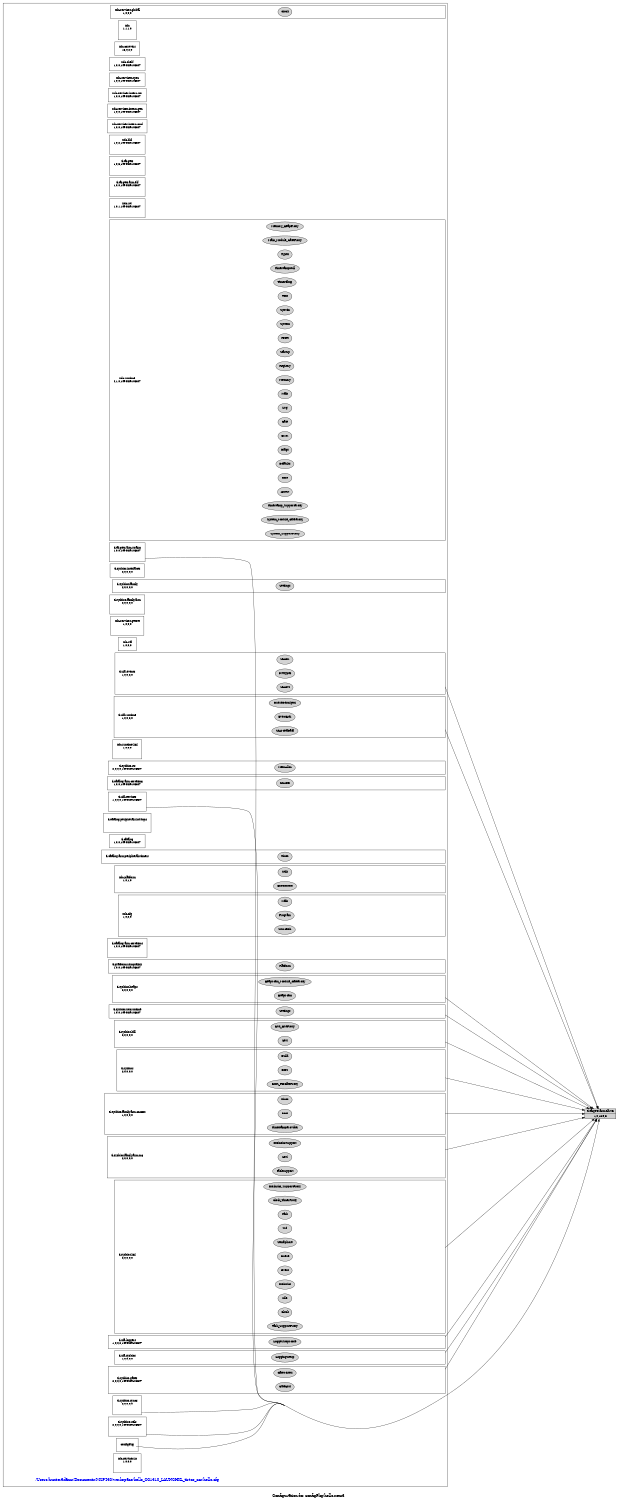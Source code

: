 digraph configuration {
    size="7.5,10";
    rankdir=LR;
    ranksep=".50 equally";
    concentrate=true;
    compound=true;
    label="\nConfiguration for configPkg/hello.xem3"
  node [font=Helvetica, fontsize=14, fontcolor=black];  subgraph cluster0 {label=""; __cfg [label="/Users/hunteradams/Documents/MSP430/workspace/hello_CC1310_LAUNCHXL_tirtos_ccs/hello.cfg", color=white, fontcolor=blue];
    node [font=Helvetica, fontsize=10];    subgraph cluster1 {
        label="";
        xdc_services_global__top [shape=box,label="xdc.services.global\n1,0,0,0", color=white];
        xdc_services_global__bot [shape=point,label="", style=invis];
        xdc_services_global_Clock [style=filled,fillcolor=lightgray, label="Clock"];
        xdc_services_global__top -> xdc_services_global_Clock[style=invis];
        xdc_services_global_Clock -> xdc_services_global__bot[style=invis];
    }
    subgraph cluster2 {
        label="";
        xdc__top [shape=box,label="xdc\n1,1,1,0", color=white];
        xdc__bot [shape=point,label="", style=invis];
    }
    subgraph cluster3 {
        label="";
        xdc_corevers__top [shape=box,label="xdc.corevers\n16,0,2,0", color=white];
    }
    subgraph cluster4 {
        label="";
        xdc_shelf__top [shape=box,label="xdc.shelf\n1,0,0,1494429108347", color=white];
    }
    subgraph cluster5 {
        label="";
        xdc_services_spec__top [shape=box,label="xdc.services.spec\n1,0,0,1494429108347", color=white];
    }
    subgraph cluster6 {
        label="";
        xdc_services_intern_xsr__top [shape=box,label="xdc.services.intern.xsr\n1,0,0,1494429108347", color=white];
    }
    subgraph cluster7 {
        label="";
        xdc_services_intern_gen__top [shape=box,label="xdc.services.intern.gen\n1,0,0,1494429108347", color=white];
    }
    subgraph cluster8 {
        label="";
        xdc_services_intern_cmd__top [shape=box,label="xdc.services.intern.cmd\n1,0,0,1494429108347", color=white];
    }
    subgraph cluster9 {
        label="";
        xdc_bld__top [shape=box,label="xdc.bld\n1,0,2,1494429108347", color=white];
        xdc_bld__bot [shape=point,label="", style=invis];
    }
    subgraph cluster10 {
        label="";
        ti_targets__top [shape=box,label="ti.targets\n1,0,3,1494429108347", color=white];
        ti_targets__bot [shape=point,label="", style=invis];
    }
    subgraph cluster11 {
        label="";
        ti_targets_arm_elf__top [shape=box,label="ti.targets.arm.elf\n1,0,0,1494429108347", color=white];
        ti_targets_arm_elf__bot [shape=point,label="", style=invis];
    }
    subgraph cluster12 {
        label="";
        xdc_rov__top [shape=box,label="xdc.rov\n1,0,1,1494429108347", color=white];
        xdc_rov__bot [shape=point,label="", style=invis];
    }
    subgraph cluster13 {
        label="";
        xdc_runtime__top [shape=box,label="xdc.runtime\n2,1,0,1494429108347", color=white];
        xdc_runtime__bot [shape=point,label="", style=invis];
        xdc_runtime_Assert [style=filled,fillcolor=lightgray, label="Assert"];
        xdc_runtime__top -> xdc_runtime_Assert[style=invis];
        xdc_runtime_Assert -> xdc_runtime__bot[style=invis];
        xdc_runtime_Core [style=filled,fillcolor=lightgray, label="Core"];
        xdc_runtime__top -> xdc_runtime_Core[style=invis];
        xdc_runtime_Core -> xdc_runtime__bot[style=invis];
        xdc_runtime_Defaults [style=filled,fillcolor=lightgray, label="Defaults"];
        xdc_runtime__top -> xdc_runtime_Defaults[style=invis];
        xdc_runtime_Defaults -> xdc_runtime__bot[style=invis];
        xdc_runtime_Diags [style=filled,fillcolor=lightgray, label="Diags"];
        xdc_runtime__top -> xdc_runtime_Diags[style=invis];
        xdc_runtime_Diags -> xdc_runtime__bot[style=invis];
        xdc_runtime_Error [style=filled,fillcolor=lightgray, label="Error"];
        xdc_runtime__top -> xdc_runtime_Error[style=invis];
        xdc_runtime_Error -> xdc_runtime__bot[style=invis];
        xdc_runtime_Gate [style=filled,fillcolor=lightgray, label="Gate"];
        xdc_runtime__top -> xdc_runtime_Gate[style=invis];
        xdc_runtime_Gate -> xdc_runtime__bot[style=invis];
        xdc_runtime_Log [style=filled,fillcolor=lightgray, label="Log"];
        xdc_runtime__top -> xdc_runtime_Log[style=invis];
        xdc_runtime_Log -> xdc_runtime__bot[style=invis];
        xdc_runtime_Main [style=filled,fillcolor=lightgray, label="Main"];
        xdc_runtime__top -> xdc_runtime_Main[style=invis];
        xdc_runtime_Main -> xdc_runtime__bot[style=invis];
        xdc_runtime_Memory [style=filled,fillcolor=lightgray, label="Memory"];
        xdc_runtime__top -> xdc_runtime_Memory[style=invis];
        xdc_runtime_Memory -> xdc_runtime__bot[style=invis];
        xdc_runtime_Registry [style=filled,fillcolor=lightgray, label="Registry"];
        xdc_runtime__top -> xdc_runtime_Registry[style=invis];
        xdc_runtime_Registry -> xdc_runtime__bot[style=invis];
        xdc_runtime_Startup [style=filled,fillcolor=lightgray, label="Startup"];
        xdc_runtime__top -> xdc_runtime_Startup[style=invis];
        xdc_runtime_Startup -> xdc_runtime__bot[style=invis];
        xdc_runtime_Reset [style=filled,fillcolor=lightgray, label="Reset"];
        xdc_runtime__top -> xdc_runtime_Reset[style=invis];
        xdc_runtime_Reset -> xdc_runtime__bot[style=invis];
        xdc_runtime_System [style=filled,fillcolor=lightgray, label="System"];
        xdc_runtime__top -> xdc_runtime_System[style=invis];
        xdc_runtime_System -> xdc_runtime__bot[style=invis];
        xdc_runtime_SysMin [style=filled,fillcolor=lightgray, label="SysMin"];
        xdc_runtime__top -> xdc_runtime_SysMin[style=invis];
        xdc_runtime_SysMin -> xdc_runtime__bot[style=invis];
        xdc_runtime_Text [style=filled,fillcolor=lightgray, label="Text"];
        xdc_runtime__top -> xdc_runtime_Text[style=invis];
        xdc_runtime_Text -> xdc_runtime__bot[style=invis];
        xdc_runtime_Timestamp [style=filled,fillcolor=lightgray, label="Timestamp"];
        xdc_runtime__top -> xdc_runtime_Timestamp[style=invis];
        xdc_runtime_Timestamp -> xdc_runtime__bot[style=invis];
        xdc_runtime_TimestampNull [style=filled,fillcolor=lightgray, label="TimestampNull"];
        xdc_runtime__top -> xdc_runtime_TimestampNull[style=invis];
        xdc_runtime_TimestampNull -> xdc_runtime__bot[style=invis];
        xdc_runtime_Types [style=filled,fillcolor=lightgray, label="Types"];
        xdc_runtime__top -> xdc_runtime_Types[style=invis];
        xdc_runtime_Types -> xdc_runtime__bot[style=invis];
        xdc_runtime_Main_Module_GateProxy [style=filled,fillcolor=lightgray, label="Main_Module_GateProxy"];
        xdc_runtime__top -> xdc_runtime_Main_Module_GateProxy[style=invis];
        xdc_runtime_Main_Module_GateProxy -> xdc_runtime__bot[style=invis];
        xdc_runtime_Memory_HeapProxy [style=filled,fillcolor=lightgray, label="Memory_HeapProxy"];
        xdc_runtime__top -> xdc_runtime_Memory_HeapProxy[style=invis];
        xdc_runtime_Memory_HeapProxy -> xdc_runtime__bot[style=invis];
        xdc_runtime_System_SupportProxy [style=filled,fillcolor=lightgray, label="System_SupportProxy"];
        xdc_runtime__top -> xdc_runtime_System_SupportProxy[style=invis];
        xdc_runtime_System_SupportProxy -> xdc_runtime__bot[style=invis];
        xdc_runtime_System_Module_GateProxy [style=filled,fillcolor=lightgray, label="System_Module_GateProxy"];
        xdc_runtime__top -> xdc_runtime_System_Module_GateProxy[style=invis];
        xdc_runtime_System_Module_GateProxy -> xdc_runtime__bot[style=invis];
        xdc_runtime_Timestamp_SupportProxy [style=filled,fillcolor=lightgray, label="Timestamp_SupportProxy"];
        xdc_runtime__top -> xdc_runtime_Timestamp_SupportProxy[style=invis];
        xdc_runtime_Timestamp_SupportProxy -> xdc_runtime__bot[style=invis];
    }
    subgraph cluster14 {
        label="";
        ti_targets_arm_rtsarm__top [shape=box,label="ti.targets.arm.rtsarm\n1,0,0,1494429108347", color=white];
        ti_targets_arm_rtsarm__bot [shape=point,label="", style=invis];
    }
    subgraph cluster15 {
        label="";
        ti_sysbios_interfaces__top [shape=box,label="ti.sysbios.interfaces\n2,0,0,0,0", color=white];
    }
    subgraph cluster16 {
        label="";
        ti_sysbios_family__top [shape=box,label="ti.sysbios.family\n2,0,0,0,0", color=white];
        ti_sysbios_family__bot [shape=point,label="", style=invis];
        ti_sysbios_family_Settings [style=filled,fillcolor=lightgray, label="Settings"];
        ti_sysbios_family__top -> ti_sysbios_family_Settings[style=invis];
        ti_sysbios_family_Settings -> ti_sysbios_family__bot[style=invis];
    }
    subgraph cluster17 {
        label="";
        ti_sysbios_family_arm__top [shape=box,label="ti.sysbios.family.arm\n2,0,0,0,0", color=white];
        ti_sysbios_family_arm__bot [shape=point,label="", style=invis];
    }
    subgraph cluster18 {
        label="";
        xdc_services_getset__top [shape=box,label="xdc.services.getset\n1,0,0,0", color=white];
        xdc_services_getset__bot [shape=point,label="", style=invis];
    }
    subgraph cluster19 {
        label="";
        xdc_rta__top [shape=box,label="xdc.rta\n1,0,0,0", color=white];
    }
    subgraph cluster20 {
        label="";
        ti_uia_events__top [shape=box,label="ti.uia.events\n1,0,0,2,0", color=white];
        ti_uia_events__bot [shape=point,label="", style=invis];
        ti_uia_events_DvtTypes [style=filled,fillcolor=lightgray, label="DvtTypes"];
        ti_uia_events__top -> ti_uia_events_DvtTypes[style=invis];
        ti_uia_events_DvtTypes -> ti_uia_events__bot[style=invis];
        ti_uia_events_UIAErr [style=filled,fillcolor=lightgray, label="UIAErr"];
        ti_uia_events__top -> ti_uia_events_UIAErr[style=invis];
        ti_uia_events_UIAErr -> ti_uia_events__bot[style=invis];
        ti_uia_events_UIAEvt [style=filled,fillcolor=lightgray, label="UIAEvt"];
        ti_uia_events__top -> ti_uia_events_UIAEvt[style=invis];
        ti_uia_events_UIAEvt -> ti_uia_events__bot[style=invis];
    }
    subgraph cluster21 {
        label="";
        ti_uia_runtime__top [shape=box,label="ti.uia.runtime\n1,0,0,2,0", color=white];
        ti_uia_runtime__bot [shape=point,label="", style=invis];
        ti_uia_runtime_EventHdr [style=filled,fillcolor=lightgray, label="EventHdr"];
        ti_uia_runtime__top -> ti_uia_runtime_EventHdr[style=invis];
        ti_uia_runtime_EventHdr -> ti_uia_runtime__bot[style=invis];
        ti_uia_runtime_QueueDescriptor [style=filled,fillcolor=lightgray, label="QueueDescriptor"];
        ti_uia_runtime__top -> ti_uia_runtime_QueueDescriptor[style=invis];
        ti_uia_runtime_QueueDescriptor -> ti_uia_runtime__bot[style=invis];
        ti_uia_runtime_UIAMetaData [style=filled,fillcolor=lightgray, label="UIAMetaData"];
        ti_uia_runtime__top -> ti_uia_runtime_UIAMetaData[style=invis];
        ti_uia_runtime_UIAMetaData -> ti_uia_runtime__bot[style=invis];
    }
    subgraph cluster22 {
        label="";
        xdc_runtime_knl__top [shape=box,label="xdc.runtime.knl\n1,0,0,0", color=white];
        xdc_runtime_knl__bot [shape=point,label="", style=invis];
    }
    subgraph cluster23 {
        label="";
        ti_sysbios_rts__top [shape=box,label="ti.sysbios.rts\n2,0,0,0,1494429108347", color=white];
        ti_sysbios_rts__bot [shape=point,label="", style=invis];
        ti_sysbios_rts_MemAlloc [style=filled,fillcolor=lightgray, label="MemAlloc"];
        ti_sysbios_rts__top -> ti_sysbios_rts_MemAlloc[style=invis];
        ti_sysbios_rts_MemAlloc -> ti_sysbios_rts__bot[style=invis];
    }
    subgraph cluster24 {
        label="";
        ti_uia_services__top [shape=box,label="ti.uia.services\n1,0,0,0,1494429108347", color=white];
        ti_uia_services__bot [shape=point,label="", style=invis];
    }
    subgraph cluster25 {
        label="";
        ti_catalog_arm_cortexm3__top [shape=box,label="ti.catalog.arm.cortexm3\n1,0,0,1494429108347", color=white];
        ti_catalog_arm_cortexm3__bot [shape=point,label="", style=invis];
        ti_catalog_arm_cortexm3_CC13xx [style=filled,fillcolor=lightgray, label="CC13xx"];
        ti_catalog_arm_cortexm3__top -> ti_catalog_arm_cortexm3_CC13xx[style=invis];
        ti_catalog_arm_cortexm3_CC13xx -> ti_catalog_arm_cortexm3__bot[style=invis];
    }
    subgraph cluster26 {
        label="";
        ti_catalog_peripherals_hdvicp2__top [shape=box,label="ti.catalog.peripherals.hdvicp2\n", color=white];
        ti_catalog_peripherals_hdvicp2__bot [shape=point,label="", style=invis];
    }
    subgraph cluster27 {
        label="";
        ti_catalog__top [shape=box,label="ti.catalog\n1,0,0,1494429108347", color=white];
    }
    subgraph cluster28 {
        label="";
        ti_catalog_arm_peripherals_timers__top [shape=box,label="ti.catalog.arm.peripherals.timers\n", color=white];
        ti_catalog_arm_peripherals_timers__bot [shape=point,label="", style=invis];
        ti_catalog_arm_peripherals_timers_Timer [style=filled,fillcolor=lightgray, label="Timer"];
        ti_catalog_arm_peripherals_timers__top -> ti_catalog_arm_peripherals_timers_Timer[style=invis];
        ti_catalog_arm_peripherals_timers_Timer -> ti_catalog_arm_peripherals_timers__bot[style=invis];
    }
    subgraph cluster29 {
        label="";
        xdc_platform__top [shape=box,label="xdc.platform\n1,0,1,0", color=white];
        xdc_platform__bot [shape=point,label="", style=invis];
        xdc_platform_ExeContext [style=filled,fillcolor=lightgray, label="ExeContext"];
        xdc_platform__top -> xdc_platform_ExeContext[style=invis];
        xdc_platform_ExeContext -> xdc_platform__bot[style=invis];
        xdc_platform_Utils [style=filled,fillcolor=lightgray, label="Utils"];
        xdc_platform__top -> xdc_platform_Utils[style=invis];
        xdc_platform_Utils -> xdc_platform__bot[style=invis];
    }
    subgraph cluster30 {
        label="";
        xdc_cfg__top [shape=box,label="xdc.cfg\n1,0,2,0", color=white];
        xdc_cfg__bot [shape=point,label="", style=invis];
        xdc_cfg_Program [style=filled,fillcolor=lightgray, label="Program"];
        xdc_cfg__top -> xdc_cfg_Program[style=invis];
        xdc_cfg_Program -> xdc_cfg__bot[style=invis];
        xdc_cfg_Main [style=filled,fillcolor=lightgray, label="Main"];
        xdc_cfg__top -> xdc_cfg_Main[style=invis];
        xdc_cfg_Main -> xdc_cfg__bot[style=invis];
        xdc_cfg_SourceDir [style=filled,fillcolor=lightgray, label="SourceDir"];
        xdc_cfg__top -> xdc_cfg_SourceDir[style=invis];
        xdc_cfg_SourceDir -> xdc_cfg__bot[style=invis];
    }
    subgraph cluster31 {
        label="";
        ti_catalog_arm_cortexm4__top [shape=box,label="ti.catalog.arm.cortexm4\n1,0,0,1494429108347", color=white];
        ti_catalog_arm_cortexm4__bot [shape=point,label="", style=invis];
    }
    subgraph cluster32 {
        label="";
        ti_platforms_simplelink__top [shape=box,label="ti.platforms.simplelink\n1,0,0,1494429108347", color=white];
        ti_platforms_simplelink__bot [shape=point,label="", style=invis];
        ti_platforms_simplelink_Platform [style=filled,fillcolor=lightgray, label="Platform"];
        ti_platforms_simplelink__top -> ti_platforms_simplelink_Platform[style=invis];
        ti_platforms_simplelink_Platform -> ti_platforms_simplelink__bot[style=invis];
    }
    subgraph cluster33 {
        label="";
        ti_sysbios_hal__top [shape=box,label="ti.sysbios.hal\n2,0,0,0,0", color=white];
        ti_sysbios_hal__bot [shape=point,label="", style=invis];
        ti_sysbios_hal_Hwi [style=filled,fillcolor=lightgray, label="Hwi"];
        ti_sysbios_hal__top -> ti_sysbios_hal_Hwi[style=invis];
        ti_sysbios_hal_Hwi -> ti_sysbios_hal__bot[style=invis];
        ti_sysbios_hal_Hwi_HwiProxy [style=filled,fillcolor=lightgray, label="Hwi_HwiProxy"];
        ti_sysbios_hal__top -> ti_sysbios_hal_Hwi_HwiProxy[style=invis];
        ti_sysbios_hal_Hwi_HwiProxy -> ti_sysbios_hal__bot[style=invis];
    }
    subgraph cluster34 {
        label="";
        ti_sysbios__top [shape=box,label="ti.sysbios\n2,0,0,0,0", color=white];
        ti_sysbios__bot [shape=point,label="", style=invis];
        ti_sysbios_BIOS [style=filled,fillcolor=lightgray, label="BIOS"];
        ti_sysbios__top -> ti_sysbios_BIOS[style=invis];
        ti_sysbios_BIOS -> ti_sysbios__bot[style=invis];
        ti_sysbios_Build [style=filled,fillcolor=lightgray, label="Build"];
        ti_sysbios__top -> ti_sysbios_Build[style=invis];
        ti_sysbios_Build -> ti_sysbios__bot[style=invis];
        ti_sysbios_BIOS_RtsGateProxy [style=filled,fillcolor=lightgray, label="BIOS_RtsGateProxy"];
        ti_sysbios__top -> ti_sysbios_BIOS_RtsGateProxy[style=invis];
        ti_sysbios_BIOS_RtsGateProxy -> ti_sysbios__bot[style=invis];
    }
    subgraph cluster35 {
        label="";
        ti_sysbios_family_arm_cc26xx__top [shape=box,label="ti.sysbios.family.arm.cc26xx\n1,0,0,0,0", color=white];
        ti_sysbios_family_arm_cc26xx__bot [shape=point,label="", style=invis];
        ti_sysbios_family_arm_cc26xx_Boot [style=filled,fillcolor=lightgray, label="Boot"];
        ti_sysbios_family_arm_cc26xx__top -> ti_sysbios_family_arm_cc26xx_Boot[style=invis];
        ti_sysbios_family_arm_cc26xx_Boot -> ti_sysbios_family_arm_cc26xx__bot[style=invis];
        ti_sysbios_family_arm_cc26xx_Timer [style=filled,fillcolor=lightgray, label="Timer"];
        ti_sysbios_family_arm_cc26xx__top -> ti_sysbios_family_arm_cc26xx_Timer[style=invis];
        ti_sysbios_family_arm_cc26xx_Timer -> ti_sysbios_family_arm_cc26xx__bot[style=invis];
        ti_sysbios_family_arm_cc26xx_TimestampProvider [style=filled,fillcolor=lightgray, label="TimestampProvider"];
        ti_sysbios_family_arm_cc26xx__top -> ti_sysbios_family_arm_cc26xx_TimestampProvider[style=invis];
        ti_sysbios_family_arm_cc26xx_TimestampProvider -> ti_sysbios_family_arm_cc26xx__bot[style=invis];
    }
    subgraph cluster36 {
        label="";
        ti_sysbios_family_arm_m3__top [shape=box,label="ti.sysbios.family.arm.m3\n2,0,0,0,0", color=white];
        ti_sysbios_family_arm_m3__bot [shape=point,label="", style=invis];
        ti_sysbios_family_arm_m3_Hwi [style=filled,fillcolor=lightgray, label="Hwi"];
        ti_sysbios_family_arm_m3__top -> ti_sysbios_family_arm_m3_Hwi[style=invis];
        ti_sysbios_family_arm_m3_Hwi -> ti_sysbios_family_arm_m3__bot[style=invis];
        ti_sysbios_family_arm_m3_IntrinsicsSupport [style=filled,fillcolor=lightgray, label="IntrinsicsSupport"];
        ti_sysbios_family_arm_m3__top -> ti_sysbios_family_arm_m3_IntrinsicsSupport[style=invis];
        ti_sysbios_family_arm_m3_IntrinsicsSupport -> ti_sysbios_family_arm_m3__bot[style=invis];
        ti_sysbios_family_arm_m3_TaskSupport [style=filled,fillcolor=lightgray, label="TaskSupport"];
        ti_sysbios_family_arm_m3__top -> ti_sysbios_family_arm_m3_TaskSupport[style=invis];
        ti_sysbios_family_arm_m3_TaskSupport -> ti_sysbios_family_arm_m3__bot[style=invis];
    }
    subgraph cluster37 {
        label="";
        ti_sysbios_knl__top [shape=box,label="ti.sysbios.knl\n2,0,0,0,0", color=white];
        ti_sysbios_knl__bot [shape=point,label="", style=invis];
        ti_sysbios_knl_Clock [style=filled,fillcolor=lightgray, label="Clock"];
        ti_sysbios_knl__top -> ti_sysbios_knl_Clock[style=invis];
        ti_sysbios_knl_Clock -> ti_sysbios_knl__bot[style=invis];
        ti_sysbios_knl_Idle [style=filled,fillcolor=lightgray, label="Idle"];
        ti_sysbios_knl__top -> ti_sysbios_knl_Idle[style=invis];
        ti_sysbios_knl_Idle -> ti_sysbios_knl__bot[style=invis];
        ti_sysbios_knl_Intrinsics [style=filled,fillcolor=lightgray, label="Intrinsics"];
        ti_sysbios_knl__top -> ti_sysbios_knl_Intrinsics[style=invis];
        ti_sysbios_knl_Intrinsics -> ti_sysbios_knl__bot[style=invis];
        ti_sysbios_knl_Event [style=filled,fillcolor=lightgray, label="Event"];
        ti_sysbios_knl__top -> ti_sysbios_knl_Event[style=invis];
        ti_sysbios_knl_Event -> ti_sysbios_knl__bot[style=invis];
        ti_sysbios_knl_Queue [style=filled,fillcolor=lightgray, label="Queue"];
        ti_sysbios_knl__top -> ti_sysbios_knl_Queue[style=invis];
        ti_sysbios_knl_Queue -> ti_sysbios_knl__bot[style=invis];
        ti_sysbios_knl_Semaphore [style=filled,fillcolor=lightgray, label="Semaphore"];
        ti_sysbios_knl__top -> ti_sysbios_knl_Semaphore[style=invis];
        ti_sysbios_knl_Semaphore -> ti_sysbios_knl__bot[style=invis];
        ti_sysbios_knl_Swi [style=filled,fillcolor=lightgray, label="Swi"];
        ti_sysbios_knl__top -> ti_sysbios_knl_Swi[style=invis];
        ti_sysbios_knl_Swi -> ti_sysbios_knl__bot[style=invis];
        ti_sysbios_knl_Task [style=filled,fillcolor=lightgray, label="Task"];
        ti_sysbios_knl__top -> ti_sysbios_knl_Task[style=invis];
        ti_sysbios_knl_Task -> ti_sysbios_knl__bot[style=invis];
        ti_sysbios_knl_Clock_TimerProxy [style=filled,fillcolor=lightgray, label="Clock_TimerProxy"];
        ti_sysbios_knl__top -> ti_sysbios_knl_Clock_TimerProxy[style=invis];
        ti_sysbios_knl_Clock_TimerProxy -> ti_sysbios_knl__bot[style=invis];
        ti_sysbios_knl_Intrinsics_SupportProxy [style=filled,fillcolor=lightgray, label="Intrinsics_SupportProxy"];
        ti_sysbios_knl__top -> ti_sysbios_knl_Intrinsics_SupportProxy[style=invis];
        ti_sysbios_knl_Intrinsics_SupportProxy -> ti_sysbios_knl__bot[style=invis];
        ti_sysbios_knl_Task_SupportProxy [style=filled,fillcolor=lightgray, label="Task_SupportProxy"];
        ti_sysbios_knl__top -> ti_sysbios_knl_Task_SupportProxy[style=invis];
        ti_sysbios_knl_Task_SupportProxy -> ti_sysbios_knl__bot[style=invis];
    }
    subgraph cluster38 {
        label="";
        ti_sysbios_syncs__top [shape=box,label="ti.sysbios.syncs\n2,0,0,0,0", color=white];
        ti_sysbios_syncs__bot [shape=point,label="", style=invis];
    }
    subgraph cluster39 {
        label="";
        ti_uia_loggers__top [shape=box,label="ti.uia.loggers\n1,0,0,2,1494429108347", color=white];
        ti_uia_loggers__bot [shape=point,label="", style=invis];
        ti_uia_loggers_LoggerStopMode [style=filled,fillcolor=lightgray, label="LoggerStopMode"];
        ti_uia_loggers__top -> ti_uia_loggers_LoggerStopMode[style=invis];
        ti_uia_loggers_LoggerStopMode -> ti_uia_loggers__bot[style=invis];
    }
    subgraph cluster40 {
        label="";
        ti_uia_sysbios__top [shape=box,label="ti.uia.sysbios\n1,0,0,0,0", color=white];
        ti_uia_sysbios__bot [shape=point,label="", style=invis];
        ti_uia_sysbios_LoggingSetup [style=filled,fillcolor=lightgray, label="LoggingSetup"];
        ti_uia_sysbios__top -> ti_uia_sysbios_LoggingSetup[style=invis];
        ti_uia_sysbios_LoggingSetup -> ti_uia_sysbios__bot[style=invis];
    }
    subgraph cluster41 {
        label="";
        ti_sysbios_gates__top [shape=box,label="ti.sysbios.gates\n2,0,0,0,1494429108347", color=white];
        ti_sysbios_gates__bot [shape=point,label="", style=invis];
        ti_sysbios_gates_GateHwi [style=filled,fillcolor=lightgray, label="GateHwi"];
        ti_sysbios_gates__top -> ti_sysbios_gates_GateHwi[style=invis];
        ti_sysbios_gates_GateHwi -> ti_sysbios_gates__bot[style=invis];
        ti_sysbios_gates_GateMutex [style=filled,fillcolor=lightgray, label="GateMutex"];
        ti_sysbios_gates__top -> ti_sysbios_gates_GateMutex[style=invis];
        ti_sysbios_gates_GateMutex -> ti_sysbios_gates__bot[style=invis];
    }
    subgraph cluster42 {
        label="";
        ti_sysbios_heaps__top [shape=box,label="ti.sysbios.heaps\n2,0,0,0,0", color=white];
        ti_sysbios_heaps__bot [shape=point,label="", style=invis];
        ti_sysbios_heaps_HeapMem [style=filled,fillcolor=lightgray, label="HeapMem"];
        ti_sysbios_heaps__top -> ti_sysbios_heaps_HeapMem[style=invis];
        ti_sysbios_heaps_HeapMem -> ti_sysbios_heaps__bot[style=invis];
        ti_sysbios_heaps_HeapMem_Module_GateProxy [style=filled,fillcolor=lightgray, label="HeapMem_Module_GateProxy"];
        ti_sysbios_heaps__top -> ti_sysbios_heaps_HeapMem_Module_GateProxy[style=invis];
        ti_sysbios_heaps_HeapMem_Module_GateProxy -> ti_sysbios_heaps__bot[style=invis];
    }
    subgraph cluster43 {
        label="";
        ti_sysbios_xdcruntime__top [shape=box,label="ti.sysbios.xdcruntime\n1,0,0,1494429108347", color=white];
        ti_sysbios_xdcruntime__bot [shape=point,label="", style=invis];
        ti_sysbios_xdcruntime_Settings [style=filled,fillcolor=lightgray, label="Settings"];
        ti_sysbios_xdcruntime__top -> ti_sysbios_xdcruntime_Settings[style=invis];
        ti_sysbios_xdcruntime_Settings -> ti_sysbios_xdcruntime__bot[style=invis];
    }
    subgraph cluster44 {
        label="";
        ti_sysbios_utils__top [shape=box,label="ti.sysbios.utils\n2,0,0,0,1494429108347", color=white];
        ti_sysbios_utils__bot [shape=point,label="", style=invis];
    }
    subgraph cluster45 {
        label="";
        configPkg__top [shape=box,label="configPkg\n", color=white];
    }
    subgraph cluster46 {
        label="";
        xdc_services_io__top [shape=box,label="xdc.services.io\n1,0,0,0", color=white];
        xdc_services_io__bot [shape=point,label="", style=invis];
    }
  }
  node [font=Helvetica, fontsize=10];
    ti_targets_arm_elf_M3__1_0_16__9_3 [shape=record,label="ti.targets.arm.elf.M3|1,0,16.9,3",style=filled, fillcolor=lightgrey];
    ti_targets_arm_rtsarm__bot -> ti_targets_arm_elf_M3__1_0_16__9_3 [ltail=cluster14];
    ti_targets_arm_elf_M3__1_0_16__9_3 [shape=record,label="ti.targets.arm.elf.M3|1,0,16.9,3",style=filled, fillcolor=lightgrey];
    ti_uia_events__bot -> ti_targets_arm_elf_M3__1_0_16__9_3 [ltail=cluster20];
    ti_targets_arm_elf_M3__1_0_16__9_3 [shape=record,label="ti.targets.arm.elf.M3|1,0,16.9,3",style=filled, fillcolor=lightgrey];
    ti_uia_runtime__bot -> ti_targets_arm_elf_M3__1_0_16__9_3 [ltail=cluster21];
    ti_targets_arm_elf_M3__1_0_16__9_3 [shape=record,label="ti.targets.arm.elf.M3|1,0,16.9,3",style=filled, fillcolor=lightgrey];
    ti_uia_services__bot -> ti_targets_arm_elf_M3__1_0_16__9_3 [ltail=cluster24];
    ti_targets_arm_elf_M3__1_0_16__9_3 [shape=record,label="ti.targets.arm.elf.M3|1,0,16.9,3",style=filled, fillcolor=lightgrey];
    ti_sysbios_hal__bot -> ti_targets_arm_elf_M3__1_0_16__9_3 [ltail=cluster33];
    ti_targets_arm_elf_M3__1_0_16__9_3 [shape=record,label="ti.targets.arm.elf.M3|1,0,16.9,3",style=filled, fillcolor=lightgrey];
    ti_sysbios__bot -> ti_targets_arm_elf_M3__1_0_16__9_3 [ltail=cluster34];
    ti_targets_arm_elf_M3__1_0_16__9_3 [shape=record,label="ti.targets.arm.elf.M3|1,0,16.9,3",style=filled, fillcolor=lightgrey];
    ti_sysbios_family_arm_cc26xx__bot -> ti_targets_arm_elf_M3__1_0_16__9_3 [ltail=cluster35];
    ti_targets_arm_elf_M3__1_0_16__9_3 [shape=record,label="ti.targets.arm.elf.M3|1,0,16.9,3",style=filled, fillcolor=lightgrey];
    ti_sysbios_family_arm_m3__bot -> ti_targets_arm_elf_M3__1_0_16__9_3 [ltail=cluster36];
    ti_targets_arm_elf_M3__1_0_16__9_3 [shape=record,label="ti.targets.arm.elf.M3|1,0,16.9,3",style=filled, fillcolor=lightgrey];
    ti_sysbios_knl__bot -> ti_targets_arm_elf_M3__1_0_16__9_3 [ltail=cluster37];
    ti_targets_arm_elf_M3__1_0_16__9_3 [shape=record,label="ti.targets.arm.elf.M3|1,0,16.9,3",style=filled, fillcolor=lightgrey];
    ti_sysbios_syncs__bot -> ti_targets_arm_elf_M3__1_0_16__9_3 [ltail=cluster38];
    ti_targets_arm_elf_M3__1_0_16__9_3 [shape=record,label="ti.targets.arm.elf.M3|1,0,16.9,3",style=filled, fillcolor=lightgrey];
    ti_uia_loggers__bot -> ti_targets_arm_elf_M3__1_0_16__9_3 [ltail=cluster39];
    ti_targets_arm_elf_M3__1_0_16__9_3 [shape=record,label="ti.targets.arm.elf.M3|1,0,16.9,3",style=filled, fillcolor=lightgrey];
    ti_uia_sysbios__bot -> ti_targets_arm_elf_M3__1_0_16__9_3 [ltail=cluster40];
    ti_targets_arm_elf_M3__1_0_16__9_3 [shape=record,label="ti.targets.arm.elf.M3|1,0,16.9,3",style=filled, fillcolor=lightgrey];
    ti_sysbios_gates__bot -> ti_targets_arm_elf_M3__1_0_16__9_3 [ltail=cluster41];
    ti_targets_arm_elf_M3__1_0_16__9_3 [shape=record,label="ti.targets.arm.elf.M3|1,0,16.9,3",style=filled, fillcolor=lightgrey];
    ti_sysbios_heaps__bot -> ti_targets_arm_elf_M3__1_0_16__9_3 [ltail=cluster42];
    ti_targets_arm_elf_M3__1_0_16__9_3 [shape=record,label="ti.targets.arm.elf.M3|1,0,16.9,3",style=filled, fillcolor=lightgrey];
    ti_sysbios_xdcruntime__bot -> ti_targets_arm_elf_M3__1_0_16__9_3 [ltail=cluster43];
    ti_targets_arm_elf_M3__1_0_16__9_3 [shape=record,label="ti.targets.arm.elf.M3|1,0,16.9,3",style=filled, fillcolor=lightgrey];
    ti_sysbios_utils__bot -> ti_targets_arm_elf_M3__1_0_16__9_3 [ltail=cluster44];
    ti_targets_arm_elf_M3__1_0_16__9_3 [shape=record,label="ti.targets.arm.elf.M3|1,0,16.9,3",style=filled, fillcolor=lightgrey];
    configPkg__top -> ti_targets_arm_elf_M3__1_0_16__9_3 [ltail=cluster45];
}
